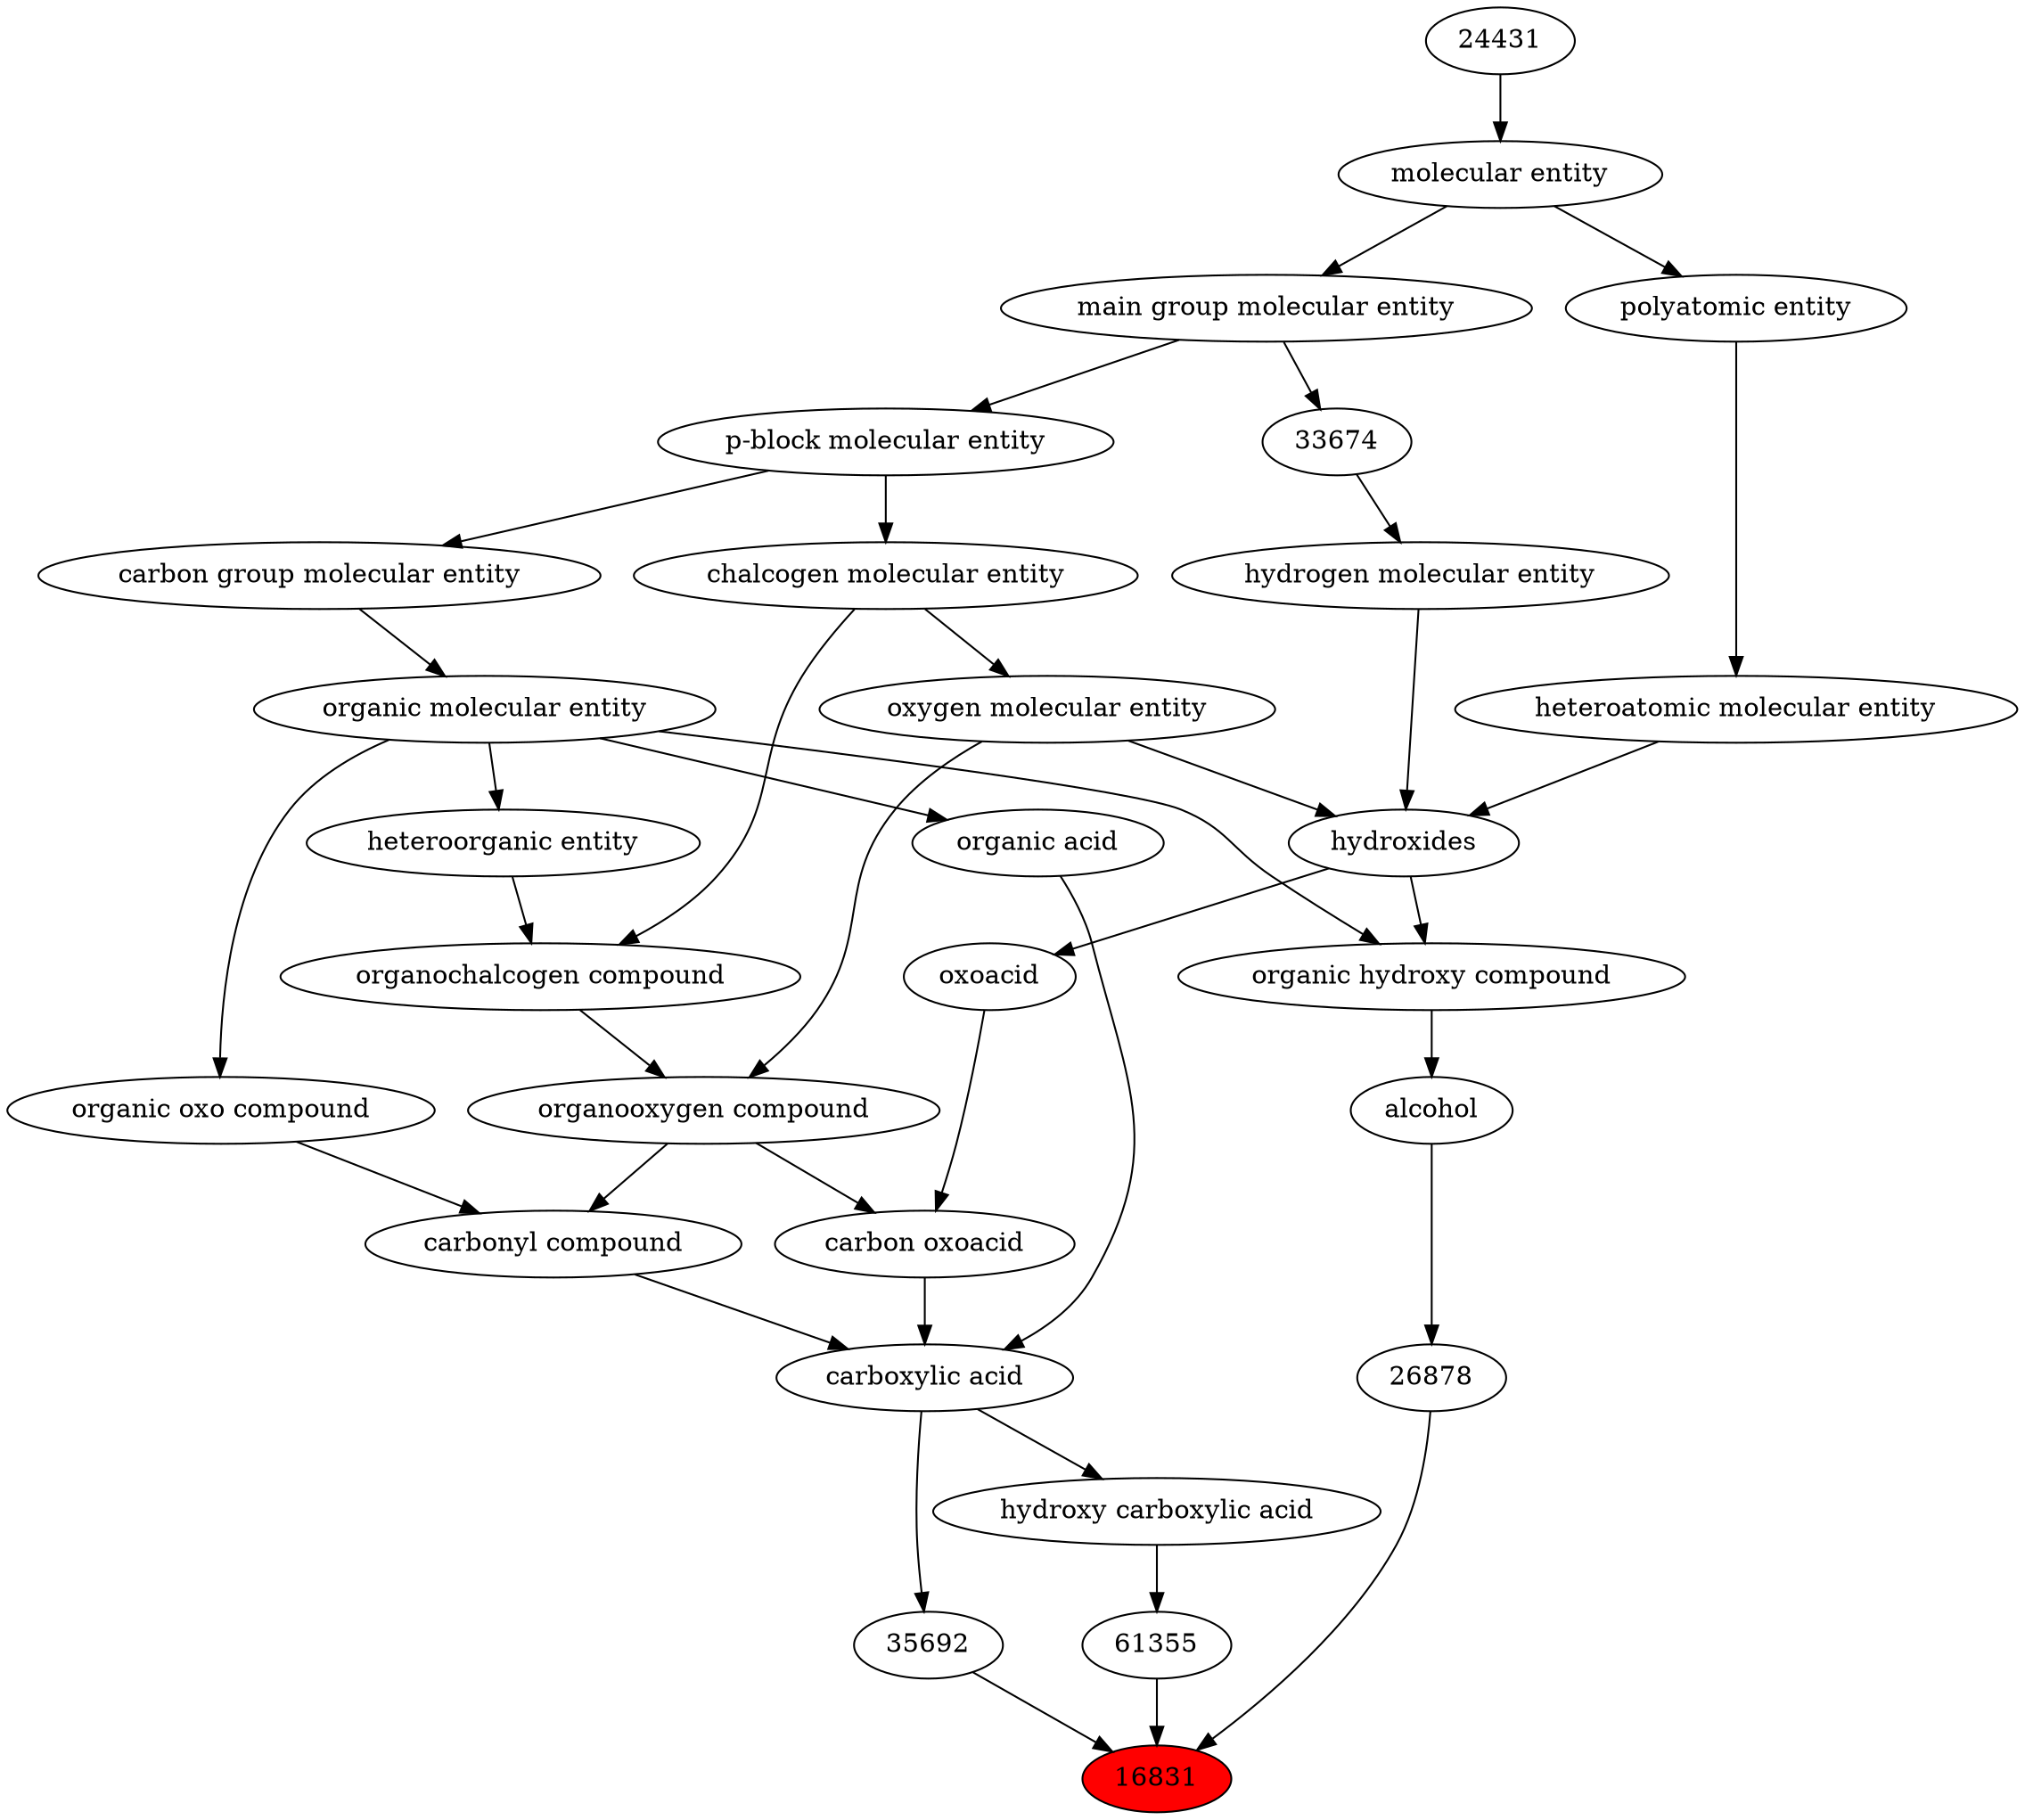 digraph tree{ 
16831 [label="16831" fillcolor=red style=filled]
35692 -> 16831
61355 -> 16831
26878 -> 16831
35692 [label="35692"]
33575 -> 35692
61355 [label="61355"]
24669 -> 61355
26878 [label="26878"]
30879 -> 26878
33575 [label="carboxylic acid"]
36586 -> 33575
35605 -> 33575
64709 -> 33575
24669 [label="hydroxy carboxylic acid"]
33575 -> 24669
30879 [label="alcohol"]
33822 -> 30879
36586 [label="carbonyl compound"]
36587 -> 36586
36963 -> 36586
35605 [label="carbon oxoacid"]
24833 -> 35605
36963 -> 35605
64709 [label="organic acid"]
50860 -> 64709
33822 [label="organic hydroxy compound"]
24651 -> 33822
50860 -> 33822
36587 [label="organic oxo compound"]
50860 -> 36587
36963 [label="organooxygen compound"]
36962 -> 36963
25806 -> 36963
24833 [label="oxoacid"]
24651 -> 24833
50860 [label="organic molecular entity"]
33582 -> 50860
24651 [label="hydroxides"]
25806 -> 24651
33608 -> 24651
37577 -> 24651
36962 [label="organochalcogen compound"]
33285 -> 36962
33304 -> 36962
25806 [label="oxygen molecular entity"]
33304 -> 25806
33582 [label="carbon group molecular entity"]
33675 -> 33582
33608 [label="hydrogen molecular entity"]
33674 -> 33608
37577 [label="heteroatomic molecular entity"]
36357 -> 37577
33285 [label="heteroorganic entity"]
50860 -> 33285
33304 [label="chalcogen molecular entity"]
33675 -> 33304
33675 [label="p-block molecular entity"]
33579 -> 33675
33674 [label="33674"]
33579 -> 33674
36357 [label="polyatomic entity"]
23367 -> 36357
33579 [label="main group molecular entity"]
23367 -> 33579
23367 [label="molecular entity"]
24431 -> 23367
24431 [label="24431"]
}